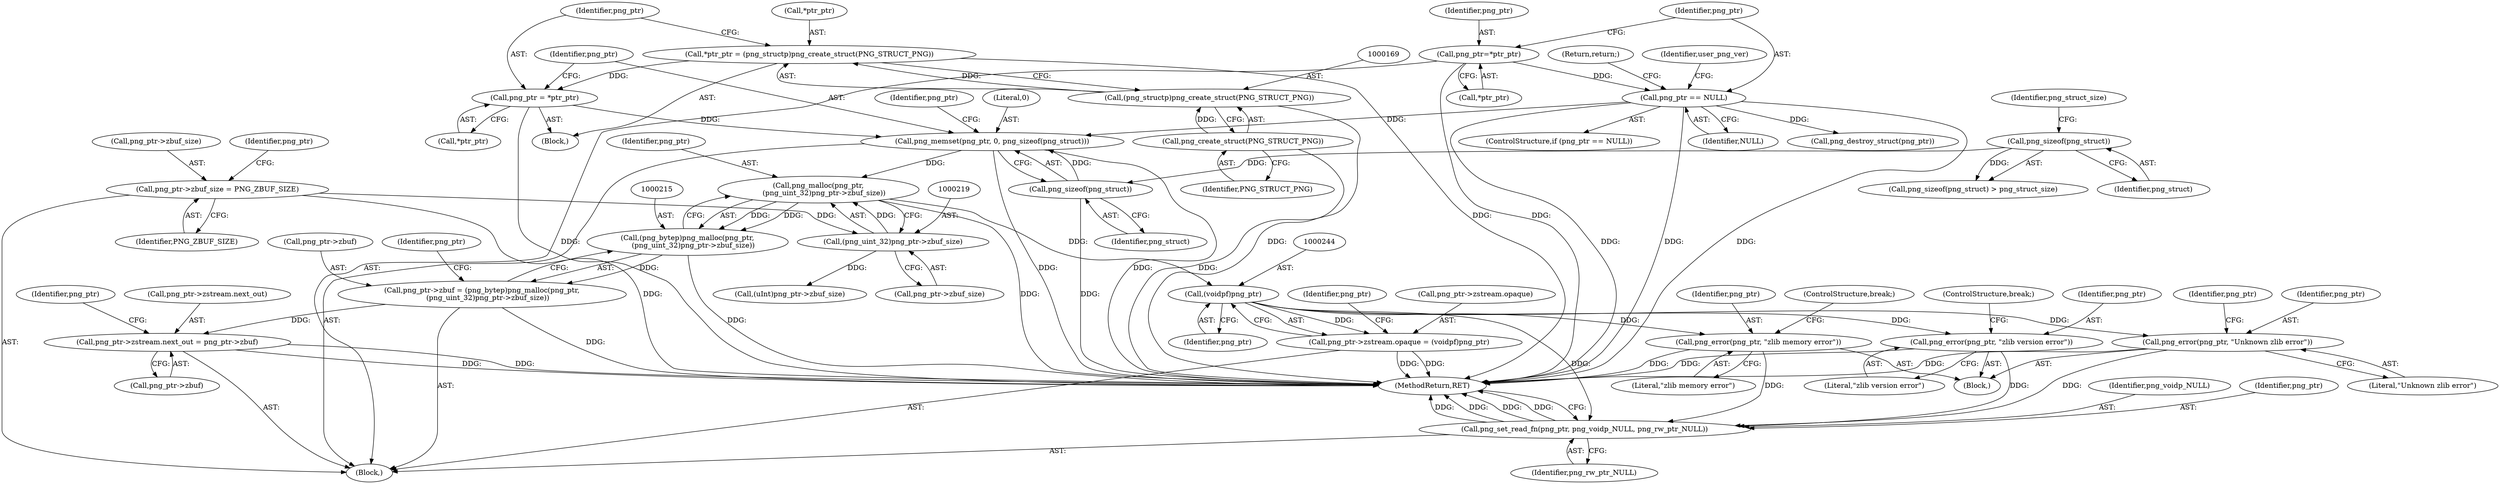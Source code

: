 digraph "0_Chrome_7f3d85b096f66870a15b37c2f40b219b2e292693_7@API" {
"1000216" [label="(Call,png_malloc(png_ptr,\n     (png_uint_32)png_ptr->zbuf_size))"];
"1000176" [label="(Call,png_memset(png_ptr, 0, png_sizeof(png_struct)))"];
"1000172" [label="(Call,png_ptr = *ptr_ptr)"];
"1000165" [label="(Call,*ptr_ptr = (png_structp)png_create_struct(PNG_STRUCT_PNG))"];
"1000168" [label="(Call,(png_structp)png_create_struct(PNG_STRUCT_PNG))"];
"1000170" [label="(Call,png_create_struct(PNG_STRUCT_PNG))"];
"1000123" [label="(Call,png_ptr == NULL)"];
"1000118" [label="(Call,png_ptr=*ptr_ptr)"];
"1000179" [label="(Call,png_sizeof(png_struct))"];
"1000159" [label="(Call,png_sizeof(png_struct))"];
"1000218" [label="(Call,(png_uint_32)png_ptr->zbuf_size)"];
"1000198" [label="(Call,png_ptr->zbuf_size = PNG_ZBUF_SIZE)"];
"1000214" [label="(Call,(png_bytep)png_malloc(png_ptr,\n     (png_uint_32)png_ptr->zbuf_size))"];
"1000210" [label="(Call,png_ptr->zbuf = (png_bytep)png_malloc(png_ptr,\n     (png_uint_32)png_ptr->zbuf_size))"];
"1000269" [label="(Call,png_ptr->zstream.next_out = png_ptr->zbuf)"];
"1000243" [label="(Call,(voidpf)png_ptr)"];
"1000237" [label="(Call,png_ptr->zstream.opaque = (voidpf)png_ptr)"];
"1000256" [label="(Call,png_error(png_ptr, \"zlib memory error\"))"];
"1000289" [label="(Call,png_set_read_fn(png_ptr, png_voidp_NULL, png_rw_ptr_NULL))"];
"1000261" [label="(Call,png_error(png_ptr, \"zlib version error\"))"];
"1000266" [label="(Call,png_error(png_ptr, \"Unknown zlib error\"))"];
"1000159" [label="(Call,png_sizeof(png_struct))"];
"1000177" [label="(Identifier,png_ptr)"];
"1000162" [label="(Block,)"];
"1000262" [label="(Identifier,png_ptr)"];
"1000111" [label="(Block,)"];
"1000183" [label="(Identifier,png_ptr)"];
"1000176" [label="(Call,png_memset(png_ptr, 0, png_sizeof(png_struct)))"];
"1000261" [label="(Call,png_error(png_ptr, \"zlib version error\"))"];
"1000257" [label="(Identifier,png_ptr)"];
"1000263" [label="(Literal,\"zlib version error\")"];
"1000267" [label="(Identifier,png_ptr)"];
"1000245" [label="(Identifier,png_ptr)"];
"1000163" [label="(Call,png_destroy_struct(png_ptr))"];
"1000291" [label="(Identifier,png_voidp_NULL)"];
"1000237" [label="(Call,png_ptr->zstream.opaque = (voidpf)png_ptr)"];
"1000226" [label="(Identifier,png_ptr)"];
"1000165" [label="(Call,*ptr_ptr = (png_structp)png_create_struct(PNG_STRUCT_PNG))"];
"1000216" [label="(Call,png_malloc(png_ptr,\n     (png_uint_32)png_ptr->zbuf_size))"];
"1000166" [label="(Call,*ptr_ptr)"];
"1000171" [label="(Identifier,PNG_STRUCT_PNG)"];
"1000210" [label="(Call,png_ptr->zbuf = (png_bytep)png_malloc(png_ptr,\n     (png_uint_32)png_ptr->zbuf_size))"];
"1000120" [label="(Call,*ptr_ptr)"];
"1000252" [label="(Block,)"];
"1000173" [label="(Identifier,png_ptr)"];
"1000256" [label="(Call,png_error(png_ptr, \"zlib memory error\"))"];
"1000217" [label="(Identifier,png_ptr)"];
"1000160" [label="(Identifier,png_struct)"];
"1000172" [label="(Call,png_ptr = *ptr_ptr)"];
"1000270" [label="(Call,png_ptr->zstream.next_out)"];
"1000218" [label="(Call,(png_uint_32)png_ptr->zbuf_size)"];
"1000179" [label="(Call,png_sizeof(png_struct))"];
"1000268" [label="(Literal,\"Unknown zlib error\")"];
"1000250" [label="(Identifier,png_ptr)"];
"1000126" [label="(Return,return;)"];
"1000158" [label="(Call,png_sizeof(png_struct) > png_struct_size)"];
"1000264" [label="(ControlStructure,break;)"];
"1000275" [label="(Call,png_ptr->zbuf)"];
"1000161" [label="(Identifier,png_struct_size)"];
"1000293" [label="(MethodReturn,RET)"];
"1000281" [label="(Identifier,png_ptr)"];
"1000238" [label="(Call,png_ptr->zstream.opaque)"];
"1000214" [label="(Call,(png_bytep)png_malloc(png_ptr,\n     (png_uint_32)png_ptr->zbuf_size))"];
"1000170" [label="(Call,png_create_struct(PNG_STRUCT_PNG))"];
"1000125" [label="(Identifier,NULL)"];
"1000206" [label="(Identifier,png_ptr)"];
"1000289" [label="(Call,png_set_read_fn(png_ptr, png_voidp_NULL, png_rw_ptr_NULL))"];
"1000119" [label="(Identifier,png_ptr)"];
"1000180" [label="(Identifier,png_struct)"];
"1000284" [label="(Call,(uInt)png_ptr->zbuf_size)"];
"1000266" [label="(Call,png_error(png_ptr, \"Unknown zlib error\"))"];
"1000269" [label="(Call,png_ptr->zstream.next_out = png_ptr->zbuf)"];
"1000258" [label="(Literal,\"zlib memory error\")"];
"1000174" [label="(Call,*ptr_ptr)"];
"1000123" [label="(Call,png_ptr == NULL)"];
"1000211" [label="(Call,png_ptr->zbuf)"];
"1000178" [label="(Literal,0)"];
"1000243" [label="(Call,(voidpf)png_ptr)"];
"1000124" [label="(Identifier,png_ptr)"];
"1000198" [label="(Call,png_ptr->zbuf_size = PNG_ZBUF_SIZE)"];
"1000202" [label="(Identifier,PNG_ZBUF_SIZE)"];
"1000272" [label="(Identifier,png_ptr)"];
"1000290" [label="(Identifier,png_ptr)"];
"1000118" [label="(Call,png_ptr=*ptr_ptr)"];
"1000168" [label="(Call,(png_structp)png_create_struct(PNG_STRUCT_PNG))"];
"1000199" [label="(Call,png_ptr->zbuf_size)"];
"1000132" [label="(Identifier,user_png_ver)"];
"1000122" [label="(ControlStructure,if (png_ptr == NULL))"];
"1000220" [label="(Call,png_ptr->zbuf_size)"];
"1000292" [label="(Identifier,png_rw_ptr_NULL)"];
"1000259" [label="(ControlStructure,break;)"];
"1000216" -> "1000214"  [label="AST: "];
"1000216" -> "1000218"  [label="CFG: "];
"1000217" -> "1000216"  [label="AST: "];
"1000218" -> "1000216"  [label="AST: "];
"1000214" -> "1000216"  [label="CFG: "];
"1000216" -> "1000293"  [label="DDG: "];
"1000216" -> "1000214"  [label="DDG: "];
"1000216" -> "1000214"  [label="DDG: "];
"1000176" -> "1000216"  [label="DDG: "];
"1000218" -> "1000216"  [label="DDG: "];
"1000216" -> "1000243"  [label="DDG: "];
"1000176" -> "1000111"  [label="AST: "];
"1000176" -> "1000179"  [label="CFG: "];
"1000177" -> "1000176"  [label="AST: "];
"1000178" -> "1000176"  [label="AST: "];
"1000179" -> "1000176"  [label="AST: "];
"1000183" -> "1000176"  [label="CFG: "];
"1000176" -> "1000293"  [label="DDG: "];
"1000176" -> "1000293"  [label="DDG: "];
"1000172" -> "1000176"  [label="DDG: "];
"1000123" -> "1000176"  [label="DDG: "];
"1000179" -> "1000176"  [label="DDG: "];
"1000172" -> "1000162"  [label="AST: "];
"1000172" -> "1000174"  [label="CFG: "];
"1000173" -> "1000172"  [label="AST: "];
"1000174" -> "1000172"  [label="AST: "];
"1000177" -> "1000172"  [label="CFG: "];
"1000172" -> "1000293"  [label="DDG: "];
"1000165" -> "1000172"  [label="DDG: "];
"1000165" -> "1000162"  [label="AST: "];
"1000165" -> "1000168"  [label="CFG: "];
"1000166" -> "1000165"  [label="AST: "];
"1000168" -> "1000165"  [label="AST: "];
"1000173" -> "1000165"  [label="CFG: "];
"1000165" -> "1000293"  [label="DDG: "];
"1000168" -> "1000165"  [label="DDG: "];
"1000168" -> "1000170"  [label="CFG: "];
"1000169" -> "1000168"  [label="AST: "];
"1000170" -> "1000168"  [label="AST: "];
"1000168" -> "1000293"  [label="DDG: "];
"1000170" -> "1000168"  [label="DDG: "];
"1000170" -> "1000171"  [label="CFG: "];
"1000171" -> "1000170"  [label="AST: "];
"1000170" -> "1000293"  [label="DDG: "];
"1000123" -> "1000122"  [label="AST: "];
"1000123" -> "1000125"  [label="CFG: "];
"1000124" -> "1000123"  [label="AST: "];
"1000125" -> "1000123"  [label="AST: "];
"1000126" -> "1000123"  [label="CFG: "];
"1000132" -> "1000123"  [label="CFG: "];
"1000123" -> "1000293"  [label="DDG: "];
"1000123" -> "1000293"  [label="DDG: "];
"1000123" -> "1000293"  [label="DDG: "];
"1000118" -> "1000123"  [label="DDG: "];
"1000123" -> "1000163"  [label="DDG: "];
"1000118" -> "1000111"  [label="AST: "];
"1000118" -> "1000120"  [label="CFG: "];
"1000119" -> "1000118"  [label="AST: "];
"1000120" -> "1000118"  [label="AST: "];
"1000124" -> "1000118"  [label="CFG: "];
"1000118" -> "1000293"  [label="DDG: "];
"1000179" -> "1000180"  [label="CFG: "];
"1000180" -> "1000179"  [label="AST: "];
"1000179" -> "1000293"  [label="DDG: "];
"1000159" -> "1000179"  [label="DDG: "];
"1000159" -> "1000158"  [label="AST: "];
"1000159" -> "1000160"  [label="CFG: "];
"1000160" -> "1000159"  [label="AST: "];
"1000161" -> "1000159"  [label="CFG: "];
"1000159" -> "1000158"  [label="DDG: "];
"1000218" -> "1000220"  [label="CFG: "];
"1000219" -> "1000218"  [label="AST: "];
"1000220" -> "1000218"  [label="AST: "];
"1000198" -> "1000218"  [label="DDG: "];
"1000218" -> "1000284"  [label="DDG: "];
"1000198" -> "1000111"  [label="AST: "];
"1000198" -> "1000202"  [label="CFG: "];
"1000199" -> "1000198"  [label="AST: "];
"1000202" -> "1000198"  [label="AST: "];
"1000206" -> "1000198"  [label="CFG: "];
"1000198" -> "1000293"  [label="DDG: "];
"1000214" -> "1000210"  [label="AST: "];
"1000215" -> "1000214"  [label="AST: "];
"1000210" -> "1000214"  [label="CFG: "];
"1000214" -> "1000293"  [label="DDG: "];
"1000214" -> "1000210"  [label="DDG: "];
"1000210" -> "1000111"  [label="AST: "];
"1000211" -> "1000210"  [label="AST: "];
"1000226" -> "1000210"  [label="CFG: "];
"1000210" -> "1000293"  [label="DDG: "];
"1000210" -> "1000269"  [label="DDG: "];
"1000269" -> "1000111"  [label="AST: "];
"1000269" -> "1000275"  [label="CFG: "];
"1000270" -> "1000269"  [label="AST: "];
"1000275" -> "1000269"  [label="AST: "];
"1000281" -> "1000269"  [label="CFG: "];
"1000269" -> "1000293"  [label="DDG: "];
"1000269" -> "1000293"  [label="DDG: "];
"1000243" -> "1000237"  [label="AST: "];
"1000243" -> "1000245"  [label="CFG: "];
"1000244" -> "1000243"  [label="AST: "];
"1000245" -> "1000243"  [label="AST: "];
"1000237" -> "1000243"  [label="CFG: "];
"1000243" -> "1000237"  [label="DDG: "];
"1000243" -> "1000256"  [label="DDG: "];
"1000243" -> "1000261"  [label="DDG: "];
"1000243" -> "1000266"  [label="DDG: "];
"1000243" -> "1000289"  [label="DDG: "];
"1000237" -> "1000111"  [label="AST: "];
"1000238" -> "1000237"  [label="AST: "];
"1000250" -> "1000237"  [label="CFG: "];
"1000237" -> "1000293"  [label="DDG: "];
"1000237" -> "1000293"  [label="DDG: "];
"1000256" -> "1000252"  [label="AST: "];
"1000256" -> "1000258"  [label="CFG: "];
"1000257" -> "1000256"  [label="AST: "];
"1000258" -> "1000256"  [label="AST: "];
"1000259" -> "1000256"  [label="CFG: "];
"1000256" -> "1000293"  [label="DDG: "];
"1000256" -> "1000289"  [label="DDG: "];
"1000289" -> "1000111"  [label="AST: "];
"1000289" -> "1000292"  [label="CFG: "];
"1000290" -> "1000289"  [label="AST: "];
"1000291" -> "1000289"  [label="AST: "];
"1000292" -> "1000289"  [label="AST: "];
"1000293" -> "1000289"  [label="CFG: "];
"1000289" -> "1000293"  [label="DDG: "];
"1000289" -> "1000293"  [label="DDG: "];
"1000289" -> "1000293"  [label="DDG: "];
"1000289" -> "1000293"  [label="DDG: "];
"1000266" -> "1000289"  [label="DDG: "];
"1000261" -> "1000289"  [label="DDG: "];
"1000261" -> "1000252"  [label="AST: "];
"1000261" -> "1000263"  [label="CFG: "];
"1000262" -> "1000261"  [label="AST: "];
"1000263" -> "1000261"  [label="AST: "];
"1000264" -> "1000261"  [label="CFG: "];
"1000261" -> "1000293"  [label="DDG: "];
"1000266" -> "1000252"  [label="AST: "];
"1000266" -> "1000268"  [label="CFG: "];
"1000267" -> "1000266"  [label="AST: "];
"1000268" -> "1000266"  [label="AST: "];
"1000272" -> "1000266"  [label="CFG: "];
"1000266" -> "1000293"  [label="DDG: "];
}
